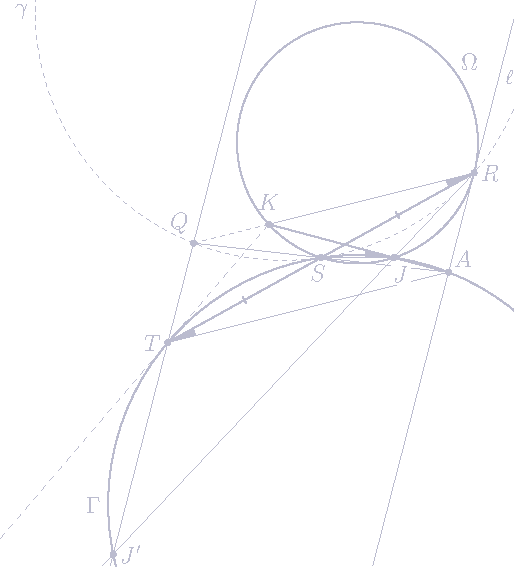 import geometry;
size(10cm);


pen penColor = rgb("bcbdd0");

triangle t = triangleabc(4, 6, 2.5);
point J  = t.B;
point R  = t.C;
point _S = t.A;

triangle t = triangle(R, J, _S);

point T = -1*R;

circle w = circle(t);

line l = tangents(w, R)[0];

circle G = circle(T, _S, J);

point A = intersectionpoints(G, l)[1];

point K = intersectionpoints(w, line(J, A))[1];

inversion I = inversion(circle(R, sqrt(2)*length(segment(R, _S))));//sqrt(2) * length(segment(R, _S)));

//draw(segment(R, _S), bp+red*1.2);
//draw(circle(R, length(segment(R, _S))), bp+red*1.2);

point Kp = I * K;
point Tp = I * T;
point Sp = I * _S;
point Ap = I * A;
point Jp = I * J;


//draw(circle(I), dashed);
dot("$Q$", Kp, N*1.3+W, penColor);
dot("$J'$", Jp, penColor);
//dot(Tp, linewidth(4)+red);
//dot(Sp, linewidth(4)+green);
draw(segment(Kp, A), linewidth(0.3) + penColor);
draw(I * w, linewidth(0.3) + penColor);
draw(line(R, false, J), linewidth(0.3) + penColor);

draw(segment(K, Kp), dashed+linewidth(0.3) + penColor);
draw(segment(A, T), linewidth(0.3) + penColor);



clipdraw(Label("$\gamma$"), circle(Kp, _S, R), dashed+linewidth(0.3) + penColor);
//draw(I * G, linewidth(5)+blue);
//draw(I * line(K, T), linewidth(5)+orange);
//draw(circle(R, K, T));

//draw
//draw(t);
draw(segment(_S, J), linewidth(0.3) + penColor);
//draw(segment(_S, J));

draw(Label("$\Omega$", Relative(0.1), penColor), w, penColor);
//draw(arc(G, A, Jp));
clipdraw(Label("$\Gamma$"), G, penColor);
draw(Label("$\ell$", fontsize(9.5)+penColor), l, linewidth(0.4) + penColor);


draw(segment(_S, R), penColor, StickIntervalMarker(1, 1, 3.5, linewidth(0.5) + penColor));
draw(segment(_S, T), penColor, StickIntervalMarker(1, 1, 3.5, linewidth(0.5) + penColor));

draw(line(T, K, false), dashed + linewidth(0.4) + penColor);

draw(segment(A, K), penColor);
//draw(segment(Ap, T));

draw(segment(K, R), linewidth(0.3) + penColor);

dot("$A$", A, NE, penColor);
//dot(Label("$K$", UnFill), K, S+W*2);
dot(Label("$K$", penColor), K, N*2, penColor);

dot("$T$", T, W, penColor);
dot(Label("$J$", UnFill), J, S*1.16+E*0.5, penColor);
dot("$R$", R, penColor);
dot("$S$", _S, S+W*0.2, penColor);

markangle(A, T, R, penColor,  Fill(penColor), n=1, radius=5mm);
markangle(K, J, _S, penColor, Fill(penColor), n=1, radius=5mm);
markangle(K, R, _S, penColor, Fill(penColor), n=1, radius=5mm);


addMargins(cm/5, 0);
